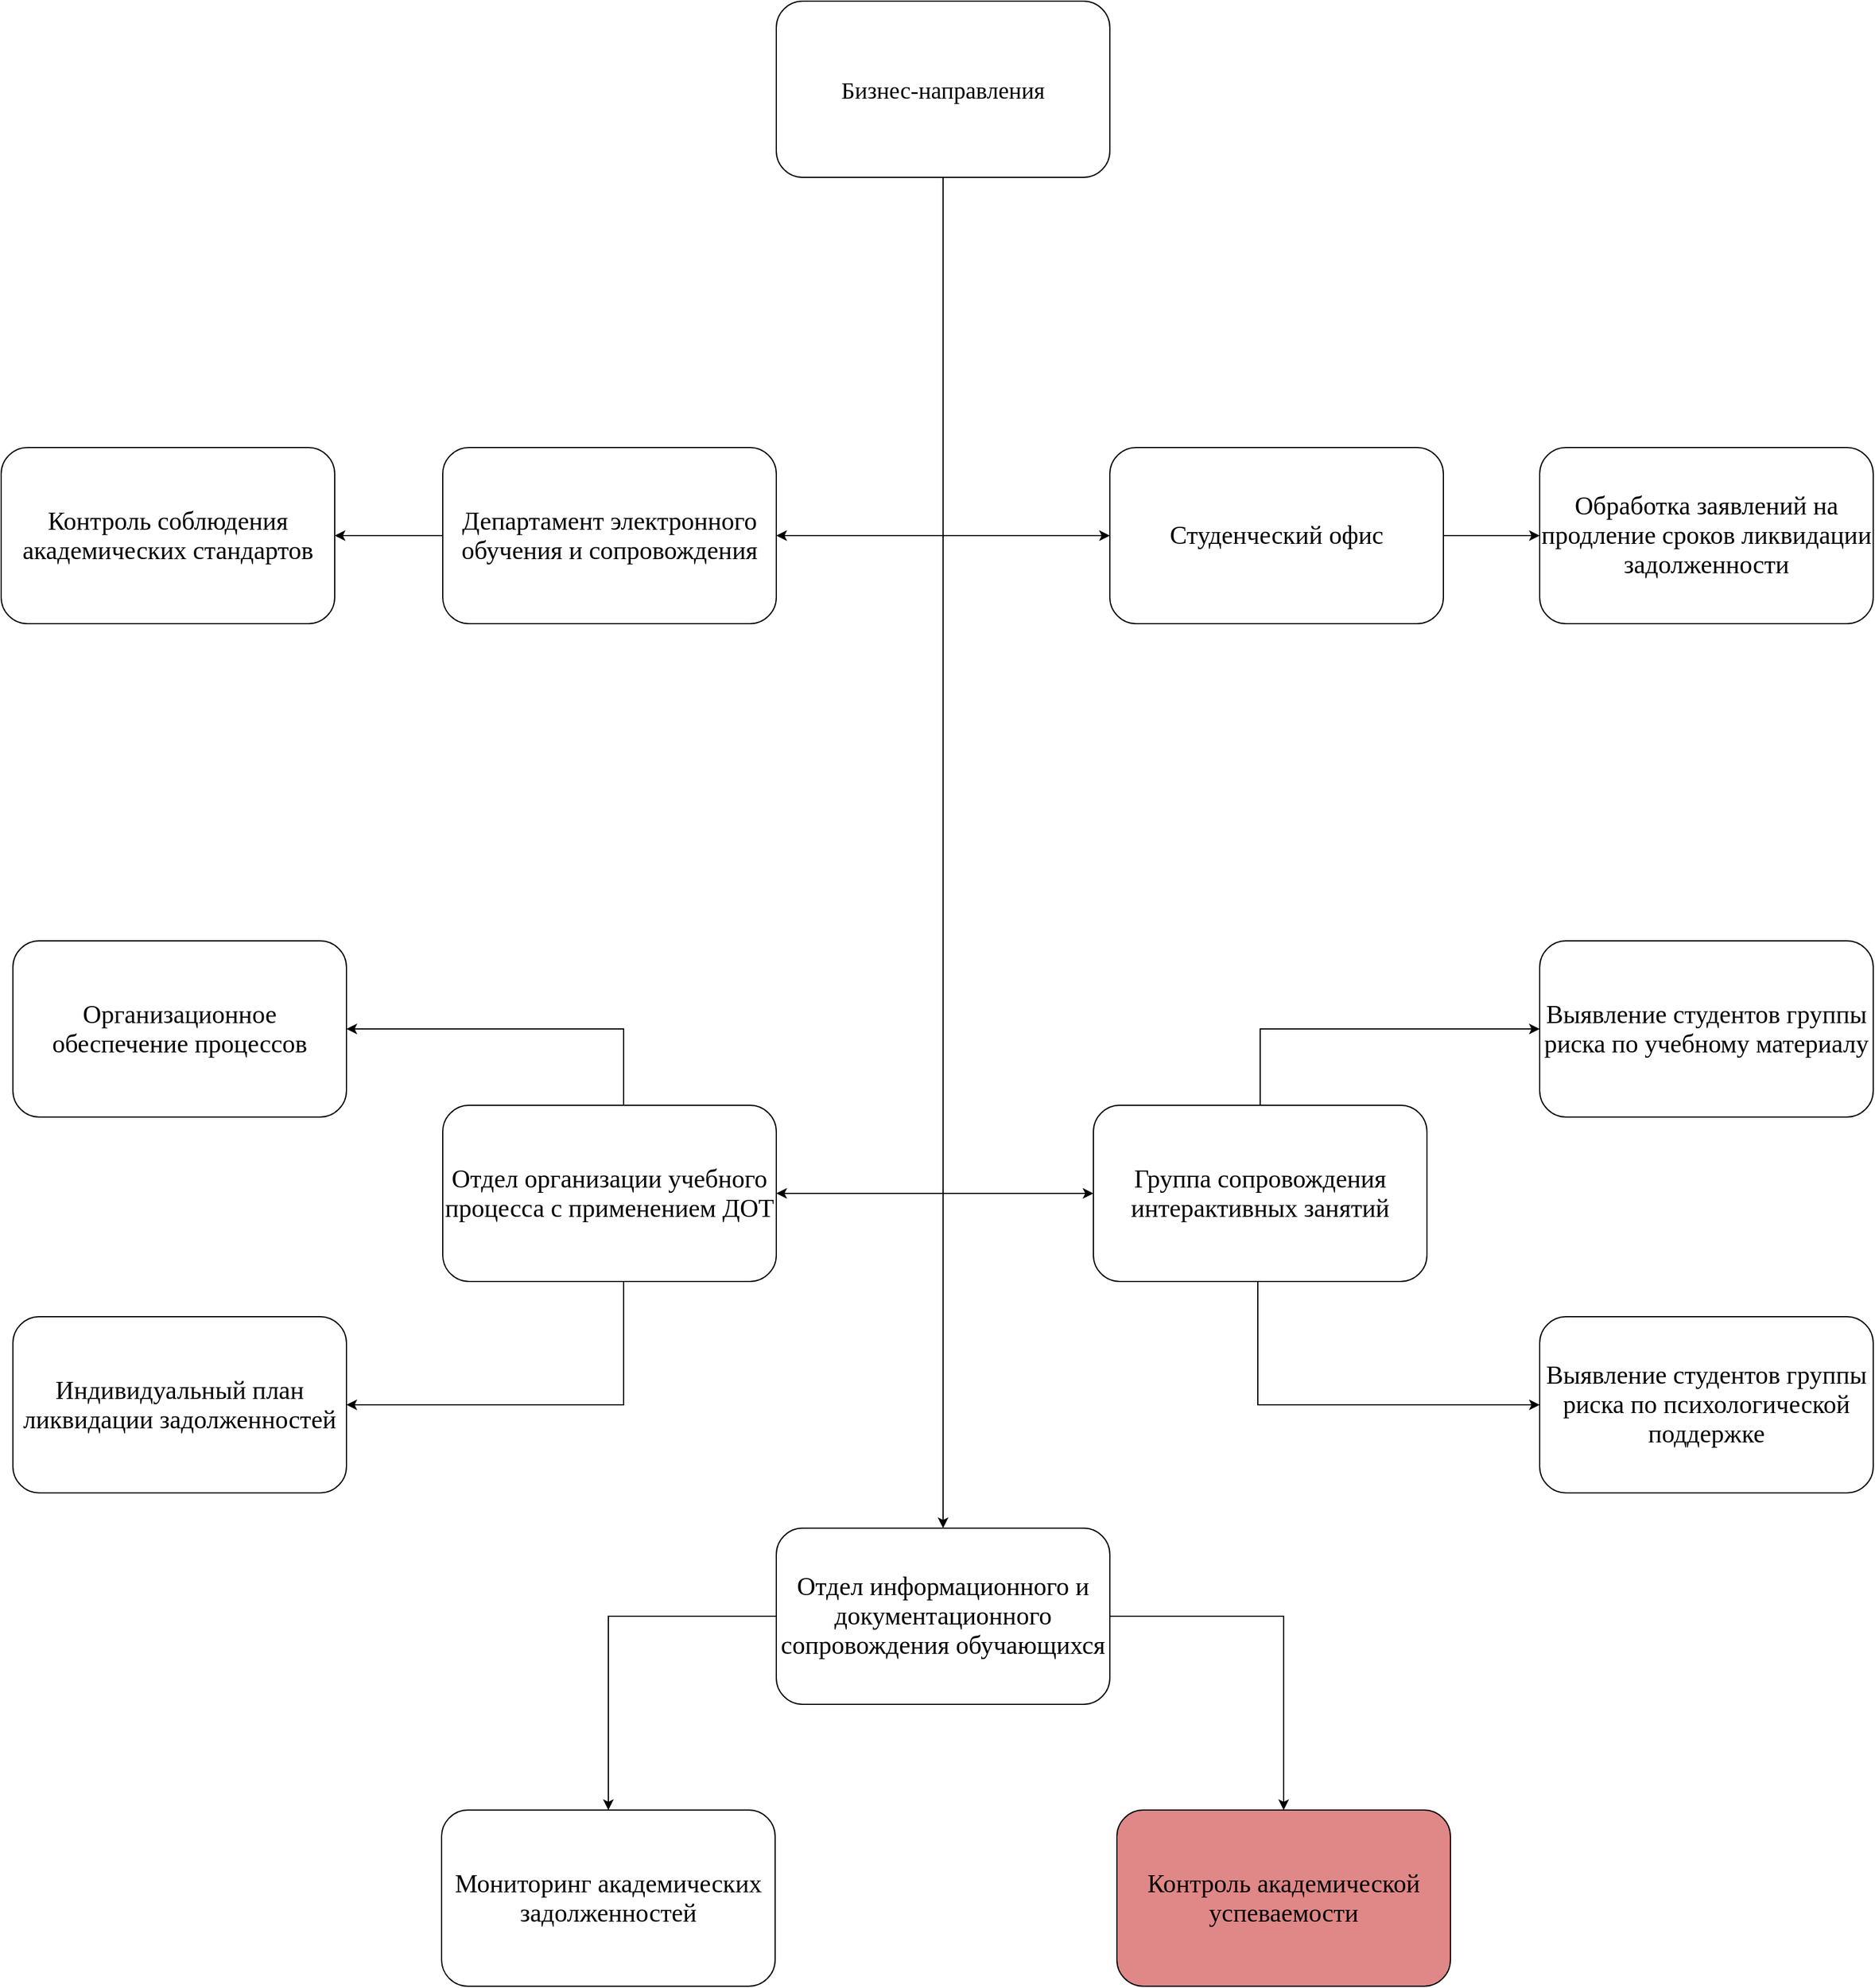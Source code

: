 <mxfile version="27.0.8">
  <diagram name="Страница — 1" id="mOt0P1j8qdvr94AqTxT4">
    <mxGraphModel dx="4231" dy="1443" grid="1" gridSize="10" guides="1" tooltips="1" connect="1" arrows="1" fold="1" page="1" pageScale="1" pageWidth="827" pageHeight="1169" math="0" shadow="0">
      <root>
        <mxCell id="0" />
        <mxCell id="1" parent="0" />
        <mxCell id="d8k96oOKlWlVaObeh7ed-11" style="edgeStyle=orthogonalEdgeStyle;rounded=0;orthogonalLoop=1;jettySize=auto;html=1;entryX=1;entryY=0.5;entryDx=0;entryDy=0;" edge="1" parent="1" source="5Bsa57qsfdlH7Fz6no1h-1" target="5Bsa57qsfdlH7Fz6no1h-13">
          <mxGeometry relative="1" as="geometry" />
        </mxCell>
        <mxCell id="d8k96oOKlWlVaObeh7ed-12" style="edgeStyle=orthogonalEdgeStyle;rounded=0;orthogonalLoop=1;jettySize=auto;html=1;entryX=0;entryY=0.5;entryDx=0;entryDy=0;" edge="1" parent="1" source="5Bsa57qsfdlH7Fz6no1h-1" target="5Bsa57qsfdlH7Fz6no1h-14">
          <mxGeometry relative="1" as="geometry" />
        </mxCell>
        <mxCell id="d8k96oOKlWlVaObeh7ed-13" style="edgeStyle=orthogonalEdgeStyle;rounded=0;orthogonalLoop=1;jettySize=auto;html=1;entryX=1;entryY=0.5;entryDx=0;entryDy=0;" edge="1" parent="1" source="5Bsa57qsfdlH7Fz6no1h-1" target="d8k96oOKlWlVaObeh7ed-3">
          <mxGeometry relative="1" as="geometry" />
        </mxCell>
        <mxCell id="d8k96oOKlWlVaObeh7ed-14" style="edgeStyle=orthogonalEdgeStyle;rounded=0;orthogonalLoop=1;jettySize=auto;html=1;entryX=0;entryY=0.5;entryDx=0;entryDy=0;" edge="1" parent="1" source="5Bsa57qsfdlH7Fz6no1h-1" target="d8k96oOKlWlVaObeh7ed-2">
          <mxGeometry relative="1" as="geometry" />
        </mxCell>
        <mxCell id="d8k96oOKlWlVaObeh7ed-15" style="edgeStyle=orthogonalEdgeStyle;rounded=0;orthogonalLoop=1;jettySize=auto;html=1;entryX=0.5;entryY=0;entryDx=0;entryDy=0;" edge="1" parent="1" source="5Bsa57qsfdlH7Fz6no1h-1" target="5Bsa57qsfdlH7Fz6no1h-16">
          <mxGeometry relative="1" as="geometry" />
        </mxCell>
        <mxCell id="5Bsa57qsfdlH7Fz6no1h-1" value="&lt;font&gt;Бизнес-направления&lt;/font&gt;" style="rounded=1;whiteSpace=wrap;html=1;fontSize=20;fontFamily=Times New Roman;" parent="1" vertex="1">
          <mxGeometry x="-270" y="170" width="284" height="150" as="geometry" />
        </mxCell>
        <mxCell id="d8k96oOKlWlVaObeh7ed-29" style="edgeStyle=orthogonalEdgeStyle;rounded=0;orthogonalLoop=1;jettySize=auto;html=1;entryX=1;entryY=0.5;entryDx=0;entryDy=0;" edge="1" parent="1" source="5Bsa57qsfdlH7Fz6no1h-13" target="5Bsa57qsfdlH7Fz6no1h-46">
          <mxGeometry relative="1" as="geometry" />
        </mxCell>
        <mxCell id="5Bsa57qsfdlH7Fz6no1h-13" value="&lt;div class=&quot;code-block&quot; data-entity-type=&quot;MessageEntityPre&quot; data-language=&quot;&quot; style=&quot;box-sizing: border-box; font-variant-numeric: normal; font-variant-east-asian: normal; font-variant-alternates: normal; font-variant-position: normal; font-variant-emoji: normal; font-kerning: auto; font-optical-sizing: auto; font-feature-settings: normal; font-variation-settings: normal; font-stretch: normal; line-height: 1.25; font-size-adjust: 0.5; margin-top: 0px; margin-bottom: 0px; overflow: hidden; --color-scrollbar: var(--color-scrollbar-code); --color-type: light-dark(#0053d4, #6db4ff); --color-keyword: light-dark(#388e22, #56a043); --color-class: light-dark(#3e6c20, #83ab69); --color-string: light-dark(#9a1111, #ffadad); --color-template: light-dark(#9a5334, #cd9076); --color-selector: light-dark(#9a5334, #cd9076); --color-function: light-dark(#a753b7, #c37bd1); --color-comment: light-dark(#616161, #9a9a9a); --color-section: light-dark(#9a1111, #ffadad); --color-variable: light-dark(#bd63c5, #b86bbf); --color-attribute: light-dark(#276b8f, #6ba6c5); --color-link: light-dark(#276b8f, #6ba6c5); --color-tag: light-dark(#000000, #ededed);&quot;&gt;&lt;div class=&quot;code-block&quot; data-entity-type=&quot;MessageEntityPre&quot; data-language=&quot;&quot; style=&quot;box-sizing: border-box; font-variant-numeric: normal; font-variant-east-asian: normal; font-variant-alternates: normal; font-variant-position: normal; font-variant-emoji: normal; font-kerning: auto; font-optical-sizing: auto; font-feature-settings: normal; font-variation-settings: normal; font-stretch: normal; line-height: 1.25; font-size-adjust: 0.5; margin-top: 0px; margin-bottom: 0px; overflow: hidden; --color-scrollbar: var(--color-scrollbar-code); --color-type: light-dark(#0053d4, #6db4ff); --color-keyword: light-dark(#388e22, #56a043); --color-class: light-dark(#3e6c20, #83ab69); --color-string: light-dark(#9a1111, #ffadad); --color-template: light-dark(#9a5334, #cd9076); --color-selector: light-dark(#9a5334, #cd9076); --color-function: light-dark(#a753b7, #c37bd1); --color-comment: light-dark(#616161, #9a9a9a); --color-section: light-dark(#9a1111, #ffadad); --color-variable: light-dark(#bd63c5, #b86bbf); --color-attribute: light-dark(#276b8f, #6ba6c5); --color-link: light-dark(#276b8f, #6ba6c5); --color-tag: light-dark(#000000, #ededed);&quot;&gt;Департамент электронного обучения и сопровождения&lt;/div&gt;&lt;/div&gt;" style="rounded=1;whiteSpace=wrap;html=1;align=center;fillColor=#FFFFFF;strokeColor=#000000;fontSize=20;fontFamily=Times New Roman;" parent="1" vertex="1">
          <mxGeometry x="-554" y="550" width="284" height="150" as="geometry" />
        </mxCell>
        <mxCell id="d8k96oOKlWlVaObeh7ed-28" style="edgeStyle=orthogonalEdgeStyle;rounded=0;orthogonalLoop=1;jettySize=auto;html=1;" edge="1" parent="1" source="5Bsa57qsfdlH7Fz6no1h-14" target="5Bsa57qsfdlH7Fz6no1h-26">
          <mxGeometry relative="1" as="geometry" />
        </mxCell>
        <mxCell id="5Bsa57qsfdlH7Fz6no1h-14" value="&lt;div class=&quot;code-block&quot; data-entity-type=&quot;MessageEntityPre&quot; data-language=&quot;&quot; style=&quot;box-sizing: border-box; font-variant-numeric: normal; font-variant-east-asian: normal; font-variant-alternates: normal; font-variant-position: normal; font-variant-emoji: normal; font-kerning: auto; font-optical-sizing: auto; font-feature-settings: normal; font-variation-settings: normal; font-stretch: normal; line-height: 1.25; font-size-adjust: 0.5; margin-top: 0px; margin-bottom: 0px; overflow: hidden; --color-scrollbar: var(--color-scrollbar-code); --color-type: light-dark(#0053d4, #6db4ff); --color-keyword: light-dark(#388e22, #56a043); --color-class: light-dark(#3e6c20, #83ab69); --color-string: light-dark(#9a1111, #ffadad); --color-template: light-dark(#9a5334, #cd9076); --color-selector: light-dark(#9a5334, #cd9076); --color-function: light-dark(#a753b7, #c37bd1); --color-comment: light-dark(#616161, #9a9a9a); --color-section: light-dark(#9a1111, #ffadad); --color-variable: light-dark(#bd63c5, #b86bbf); --color-attribute: light-dark(#276b8f, #6ba6c5); --color-link: light-dark(#276b8f, #6ba6c5); --color-tag: light-dark(#000000, #ededed);&quot;&gt;&lt;div class=&quot;code-block&quot; data-entity-type=&quot;MessageEntityPre&quot; data-language=&quot;&quot; style=&quot;box-sizing: border-box; font-variant-numeric: normal; font-variant-east-asian: normal; font-variant-alternates: normal; font-variant-position: normal; font-variant-emoji: normal; font-kerning: auto; font-optical-sizing: auto; font-feature-settings: normal; font-variation-settings: normal; font-stretch: normal; line-height: 1.25; font-size-adjust: 0.5; margin-top: 0px; margin-bottom: 0px; overflow: hidden; --color-scrollbar: var(--color-scrollbar-code); --color-type: light-dark(#0053d4, #6db4ff); --color-keyword: light-dark(#388e22, #56a043); --color-class: light-dark(#3e6c20, #83ab69); --color-string: light-dark(#9a1111, #ffadad); --color-template: light-dark(#9a5334, #cd9076); --color-selector: light-dark(#9a5334, #cd9076); --color-function: light-dark(#a753b7, #c37bd1); --color-comment: light-dark(#616161, #9a9a9a); --color-section: light-dark(#9a1111, #ffadad); --color-variable: light-dark(#bd63c5, #b86bbf); --color-attribute: light-dark(#276b8f, #6ba6c5); --color-link: light-dark(#276b8f, #6ba6c5); --color-tag: light-dark(#000000, #ededed);&quot;&gt;Студенческий офис&lt;/div&gt;&lt;/div&gt;" style="rounded=1;whiteSpace=wrap;html=1;align=center;fillColor=#FFFFFF;strokeColor=#000000;fontSize=20;fontFamily=Times New Roman;" parent="1" vertex="1">
          <mxGeometry x="14" y="550" width="284" height="150" as="geometry" />
        </mxCell>
        <mxCell id="d8k96oOKlWlVaObeh7ed-26" style="edgeStyle=orthogonalEdgeStyle;rounded=0;orthogonalLoop=1;jettySize=auto;html=1;entryX=0.5;entryY=0;entryDx=0;entryDy=0;" edge="1" parent="1" source="5Bsa57qsfdlH7Fz6no1h-16" target="5Bsa57qsfdlH7Fz6no1h-37">
          <mxGeometry relative="1" as="geometry" />
        </mxCell>
        <mxCell id="d8k96oOKlWlVaObeh7ed-27" style="edgeStyle=orthogonalEdgeStyle;rounded=0;orthogonalLoop=1;jettySize=auto;html=1;entryX=0.5;entryY=0;entryDx=0;entryDy=0;" edge="1" parent="1" source="5Bsa57qsfdlH7Fz6no1h-16" target="5Bsa57qsfdlH7Fz6no1h-35">
          <mxGeometry relative="1" as="geometry" />
        </mxCell>
        <mxCell id="5Bsa57qsfdlH7Fz6no1h-16" value="&lt;div class=&quot;code-block&quot; data-entity-type=&quot;MessageEntityPre&quot; data-language=&quot;&quot; style=&quot;box-sizing: border-box; font-variant-numeric: normal; font-variant-east-asian: normal; font-variant-alternates: normal; font-variant-position: normal; font-variant-emoji: normal; font-kerning: auto; font-optical-sizing: auto; font-feature-settings: normal; font-variation-settings: normal; font-stretch: normal; line-height: 1.25; font-size-adjust: 0.5; margin-top: 0px; margin-bottom: 0px; overflow: hidden; --color-scrollbar: var(--color-scrollbar-code); --color-type: light-dark(#0053d4, #6db4ff); --color-keyword: light-dark(#388e22, #56a043); --color-class: light-dark(#3e6c20, #83ab69); --color-string: light-dark(#9a1111, #ffadad); --color-template: light-dark(#9a5334, #cd9076); --color-selector: light-dark(#9a5334, #cd9076); --color-function: light-dark(#a753b7, #c37bd1); --color-comment: light-dark(#616161, #9a9a9a); --color-section: light-dark(#9a1111, #ffadad); --color-variable: light-dark(#bd63c5, #b86bbf); --color-attribute: light-dark(#276b8f, #6ba6c5); --color-link: light-dark(#276b8f, #6ba6c5); --color-tag: light-dark(#000000, #ededed);&quot;&gt;&lt;font&gt;&lt;span style=&quot;text-wrap-mode: wrap;&quot;&gt;Отдел информационного и документационного сопровождения обучающихся&lt;/span&gt;&lt;/font&gt;&lt;/div&gt;" style="rounded=1;whiteSpace=wrap;html=1;align=center;fillColor=#FFFFFF;strokeColor=#000000;fontSize=20;fontFamily=Times New Roman;" parent="1" vertex="1">
          <mxGeometry x="-270" y="1470" width="284" height="150" as="geometry" />
        </mxCell>
        <mxCell id="5Bsa57qsfdlH7Fz6no1h-26" value="&lt;div class=&quot;code-block&quot; data-entity-type=&quot;MessageEntityPre&quot; data-language=&quot;&quot; style=&quot;box-sizing: border-box; font-variant-numeric: normal; font-variant-east-asian: normal; font-variant-alternates: normal; font-variant-position: normal; font-variant-emoji: normal; font-kerning: auto; font-optical-sizing: auto; font-feature-settings: normal; font-variation-settings: normal; font-stretch: normal; line-height: 1.25; font-size-adjust: 0.5; margin-top: 0px; margin-bottom: 0px; overflow: hidden; --color-scrollbar: var(--color-scrollbar-code); --color-type: light-dark(#0053d4, #6db4ff); --color-keyword: light-dark(#388e22, #56a043); --color-class: light-dark(#3e6c20, #83ab69); --color-string: light-dark(#9a1111, #ffadad); --color-template: light-dark(#9a5334, #cd9076); --color-selector: light-dark(#9a5334, #cd9076); --color-function: light-dark(#a753b7, #c37bd1); --color-comment: light-dark(#616161, #9a9a9a); --color-section: light-dark(#9a1111, #ffadad); --color-variable: light-dark(#bd63c5, #b86bbf); --color-attribute: light-dark(#276b8f, #6ba6c5); --color-link: light-dark(#276b8f, #6ba6c5); --color-tag: light-dark(#000000, #ededed);&quot;&gt;&lt;div class=&quot;code-block&quot; data-entity-type=&quot;MessageEntityPre&quot; data-language=&quot;&quot; style=&quot;box-sizing: border-box; font-variant-numeric: normal; font-variant-east-asian: normal; font-variant-alternates: normal; font-variant-position: normal; font-variant-emoji: normal; font-kerning: auto; font-optical-sizing: auto; font-feature-settings: normal; font-variation-settings: normal; font-stretch: normal; line-height: 1.25; font-size-adjust: 0.5; margin-top: 0px; margin-bottom: 0px; overflow: hidden; --color-scrollbar: var(--color-scrollbar-code); --color-type: light-dark(#0053d4, #6db4ff); --color-keyword: light-dark(#388e22, #56a043); --color-class: light-dark(#3e6c20, #83ab69); --color-string: light-dark(#9a1111, #ffadad); --color-template: light-dark(#9a5334, #cd9076); --color-selector: light-dark(#9a5334, #cd9076); --color-function: light-dark(#a753b7, #c37bd1); --color-comment: light-dark(#616161, #9a9a9a); --color-section: light-dark(#9a1111, #ffadad); --color-variable: light-dark(#bd63c5, #b86bbf); --color-attribute: light-dark(#276b8f, #6ba6c5); --color-link: light-dark(#276b8f, #6ba6c5); --color-tag: light-dark(#000000, #ededed);&quot;&gt;Обработка заявлений на продление сроков ликвидации задолженности&lt;/div&gt;&lt;/div&gt;" style="rounded=1;whiteSpace=wrap;html=1;align=center;fontSize=20;fontFamily=Times New Roman;" parent="1" vertex="1">
          <mxGeometry x="380" y="550" width="284" height="150" as="geometry" />
        </mxCell>
        <mxCell id="5Bsa57qsfdlH7Fz6no1h-35" value="&lt;div class=&quot;code-block&quot; data-entity-type=&quot;MessageEntityPre&quot; data-language=&quot;&quot; style=&quot;box-sizing: border-box; font-variant-numeric: normal; font-variant-east-asian: normal; font-variant-alternates: normal; font-variant-position: normal; font-variant-emoji: normal; font-kerning: auto; font-optical-sizing: auto; font-feature-settings: normal; font-variation-settings: normal; font-stretch: normal; line-height: 1.25; font-size-adjust: 0.5; margin-top: 0px; margin-bottom: 0px; overflow: hidden; --color-scrollbar: var(--color-scrollbar-code); text-wrap-mode: wrap; --color-type: light-dark(#0053d4, #6db4ff); --color-keyword: light-dark(#388e22, #56a043); --color-class: light-dark(#3e6c20, #83ab69); --color-string: light-dark(#9a1111, #ffadad); --color-template: light-dark(#9a5334, #cd9076); --color-selector: light-dark(#9a5334, #cd9076); --color-function: light-dark(#a753b7, #c37bd1); --color-comment: light-dark(#616161, #9a9a9a); --color-section: light-dark(#9a1111, #ffadad); --color-variable: light-dark(#bd63c5, #b86bbf); --color-attribute: light-dark(#276b8f, #6ba6c5); --color-link: light-dark(#276b8f, #6ba6c5); --color-tag: light-dark(#000000, #ededed);&quot;&gt;&lt;div class=&quot;code-block&quot; data-entity-type=&quot;MessageEntityPre&quot; data-language=&quot;&quot; style=&quot;box-sizing: border-box; font-variant-numeric: normal; font-variant-east-asian: normal; font-variant-alternates: normal; font-variant-position: normal; font-variant-emoji: normal; font-kerning: auto; font-optical-sizing: auto; font-feature-settings: normal; font-variation-settings: normal; font-stretch: normal; line-height: 1.25; font-size-adjust: 0.5; margin-top: 0px; margin-bottom: 0px; overflow: hidden; --color-scrollbar: var(--color-scrollbar-code); text-wrap-mode: wrap; --color-type: light-dark(#0053d4, #6db4ff); --color-keyword: light-dark(#388e22, #56a043); --color-class: light-dark(#3e6c20, #83ab69); --color-string: light-dark(#9a1111, #ffadad); --color-template: light-dark(#9a5334, #cd9076); --color-selector: light-dark(#9a5334, #cd9076); --color-function: light-dark(#a753b7, #c37bd1); --color-comment: light-dark(#616161, #9a9a9a); --color-section: light-dark(#9a1111, #ffadad); --color-variable: light-dark(#bd63c5, #b86bbf); --color-attribute: light-dark(#276b8f, #6ba6c5); --color-link: light-dark(#276b8f, #6ba6c5); --color-tag: light-dark(#000000, #ededed);&quot;&gt;&lt;span style=&quot;text-align: start; background-color: rgb(255, 255, 255);&quot;&gt;Мониторинг академических задолженностей&lt;/span&gt;&lt;/div&gt;&lt;/div&gt;" style="rounded=1;whiteSpace=wrap;html=1;align=center;fontSize=20;fontFamily=Times New Roman;" parent="1" vertex="1">
          <mxGeometry x="-555" y="1710" width="284" height="150" as="geometry" />
        </mxCell>
        <mxCell id="5Bsa57qsfdlH7Fz6no1h-37" value="&lt;div class=&quot;code-block&quot; data-entity-type=&quot;MessageEntityPre&quot; data-language=&quot;&quot; style=&quot;box-sizing: border-box; font-variant-numeric: normal; font-variant-east-asian: normal; font-variant-alternates: normal; font-variant-position: normal; font-variant-emoji: normal; font-kerning: auto; font-optical-sizing: auto; font-feature-settings: normal; font-variation-settings: normal; font-stretch: normal; line-height: 1.25; font-size-adjust: 0.5; margin-top: 0px; margin-bottom: 0px; overflow: hidden; --color-scrollbar: var(--color-scrollbar-code); --color-type: light-dark(#0053d4, #6db4ff); --color-keyword: light-dark(#388e22, #56a043); --color-class: light-dark(#3e6c20, #83ab69); --color-string: light-dark(#9a1111, #ffadad); --color-template: light-dark(#9a5334, #cd9076); --color-selector: light-dark(#9a5334, #cd9076); --color-function: light-dark(#a753b7, #c37bd1); --color-comment: light-dark(#616161, #9a9a9a); --color-section: light-dark(#9a1111, #ffadad); --color-variable: light-dark(#bd63c5, #b86bbf); --color-attribute: light-dark(#276b8f, #6ba6c5); --color-link: light-dark(#276b8f, #6ba6c5); --color-tag: light-dark(#000000, #ededed);&quot;&gt;&lt;div class=&quot;code-block&quot; data-entity-type=&quot;MessageEntityPre&quot; data-language=&quot;&quot; style=&quot;box-sizing: border-box; font-variant-numeric: normal; font-variant-east-asian: normal; font-variant-alternates: normal; font-variant-position: normal; font-variant-emoji: normal; font-kerning: auto; font-optical-sizing: auto; font-feature-settings: normal; font-variation-settings: normal; font-stretch: normal; line-height: 1.25; font-size-adjust: 0.5; margin-top: 0px; margin-bottom: 0px; overflow: hidden; --color-scrollbar: var(--color-scrollbar-code); --color-type: light-dark(#0053d4, #6db4ff); --color-keyword: light-dark(#388e22, #56a043); --color-class: light-dark(#3e6c20, #83ab69); --color-string: light-dark(#9a1111, #ffadad); --color-template: light-dark(#9a5334, #cd9076); --color-selector: light-dark(#9a5334, #cd9076); --color-function: light-dark(#a753b7, #c37bd1); --color-comment: light-dark(#616161, #9a9a9a); --color-section: light-dark(#9a1111, #ffadad); --color-variable: light-dark(#bd63c5, #b86bbf); --color-attribute: light-dark(#276b8f, #6ba6c5); --color-link: light-dark(#276b8f, #6ba6c5); --color-tag: light-dark(#000000, #ededed);&quot;&gt;&lt;div class=&quot;code-block&quot; data-entity-type=&quot;MessageEntityPre&quot; data-language=&quot;&quot; style=&quot;box-sizing: border-box; font-variant-numeric: normal; font-variant-east-asian: normal; font-variant-alternates: normal; font-variant-position: normal; font-variant-emoji: normal; font-kerning: auto; font-optical-sizing: auto; font-feature-settings: normal; font-variation-settings: normal; font-stretch: normal; line-height: 1.25; font-size-adjust: 0.5; margin-top: 0px; margin-bottom: 0px; overflow: hidden; --color-scrollbar: var(--color-scrollbar-code); --color-type: light-dark(#0053d4, #6db4ff); --color-keyword: light-dark(#388e22, #56a043); --color-class: light-dark(#3e6c20, #83ab69); --color-string: light-dark(#9a1111, #ffadad); --color-template: light-dark(#9a5334, #cd9076); --color-selector: light-dark(#9a5334, #cd9076); --color-function: light-dark(#a753b7, #c37bd1); --color-comment: light-dark(#616161, #9a9a9a); --color-section: light-dark(#9a1111, #ffadad); --color-variable: light-dark(#bd63c5, #b86bbf); --color-attribute: light-dark(#276b8f, #6ba6c5); --color-link: light-dark(#276b8f, #6ba6c5); --color-tag: light-dark(#000000, #ededed);&quot;&gt;&lt;font&gt;&lt;span style=&quot;text-wrap-mode: wrap;&quot;&gt;Контроль академической успеваемости&lt;/span&gt;&lt;/font&gt;&lt;/div&gt;&lt;/div&gt;&lt;/div&gt;" style="rounded=1;whiteSpace=wrap;html=1;align=center;fillColor=light-dark(#E08787,var(--ge-dark-color, #121212));fontSize=20;fontFamily=Times New Roman;" parent="1" vertex="1">
          <mxGeometry x="20" y="1710" width="284" height="150" as="geometry" />
        </mxCell>
        <mxCell id="5Bsa57qsfdlH7Fz6no1h-46" value="&lt;div class=&quot;code-block&quot; data-entity-type=&quot;MessageEntityPre&quot; data-language=&quot;&quot; style=&quot;box-sizing: border-box; font-variant-numeric: normal; font-variant-east-asian: normal; font-variant-alternates: normal; font-variant-position: normal; font-variant-emoji: normal; font-kerning: auto; font-optical-sizing: auto; font-feature-settings: normal; font-variation-settings: normal; font-stretch: normal; line-height: 1.25; font-size-adjust: 0.5; margin-top: 0px; margin-bottom: 0px; overflow: hidden; --color-scrollbar: var(--color-scrollbar-code); text-wrap-mode: wrap; --color-type: light-dark(#0053d4, #6db4ff); --color-keyword: light-dark(#388e22, #56a043); --color-class: light-dark(#3e6c20, #83ab69); --color-string: light-dark(#9a1111, #ffadad); --color-template: light-dark(#9a5334, #cd9076); --color-selector: light-dark(#9a5334, #cd9076); --color-function: light-dark(#a753b7, #c37bd1); --color-comment: light-dark(#616161, #9a9a9a); --color-section: light-dark(#9a1111, #ffadad); --color-variable: light-dark(#bd63c5, #b86bbf); --color-attribute: light-dark(#276b8f, #6ba6c5); --color-link: light-dark(#276b8f, #6ba6c5); --color-tag: light-dark(#000000, #ededed);&quot;&gt;&lt;div class=&quot;code-block&quot; data-entity-type=&quot;MessageEntityPre&quot; data-language=&quot;&quot; style=&quot;box-sizing: border-box; font-variant-numeric: normal; font-variant-east-asian: normal; font-variant-alternates: normal; font-variant-position: normal; font-variant-emoji: normal; font-kerning: auto; font-optical-sizing: auto; font-feature-settings: normal; font-variation-settings: normal; font-stretch: normal; line-height: 1.25; font-size-adjust: 0.5; margin-top: 0px; margin-bottom: 0px; overflow: hidden; --color-scrollbar: var(--color-scrollbar-code); text-wrap-mode: wrap; --color-type: light-dark(#0053d4, #6db4ff); --color-keyword: light-dark(#388e22, #56a043); --color-class: light-dark(#3e6c20, #83ab69); --color-string: light-dark(#9a1111, #ffadad); --color-template: light-dark(#9a5334, #cd9076); --color-selector: light-dark(#9a5334, #cd9076); --color-function: light-dark(#a753b7, #c37bd1); --color-comment: light-dark(#616161, #9a9a9a); --color-section: light-dark(#9a1111, #ffadad); --color-variable: light-dark(#bd63c5, #b86bbf); --color-attribute: light-dark(#276b8f, #6ba6c5); --color-link: light-dark(#276b8f, #6ba6c5); --color-tag: light-dark(#000000, #ededed);&quot;&gt;&lt;div class=&quot;code-block&quot; data-entity-type=&quot;MessageEntityPre&quot; data-language=&quot;&quot; style=&quot;box-sizing: border-box; font-variant-numeric: normal; font-variant-east-asian: normal; font-variant-alternates: normal; font-variant-position: normal; font-variant-emoji: normal; font-kerning: auto; font-optical-sizing: auto; font-feature-settings: normal; font-variation-settings: normal; font-stretch: normal; line-height: 1.25; font-size-adjust: 0.5; margin-top: 0px; margin-bottom: 0px; overflow: hidden; --color-scrollbar: var(--color-scrollbar-code); text-wrap-mode: wrap; --color-type: light-dark(#0053d4, #6db4ff); --color-keyword: light-dark(#388e22, #56a043); --color-class: light-dark(#3e6c20, #83ab69); --color-string: light-dark(#9a1111, #ffadad); --color-template: light-dark(#9a5334, #cd9076); --color-selector: light-dark(#9a5334, #cd9076); --color-function: light-dark(#a753b7, #c37bd1); --color-comment: light-dark(#616161, #9a9a9a); --color-section: light-dark(#9a1111, #ffadad); --color-variable: light-dark(#bd63c5, #b86bbf); --color-attribute: light-dark(#276b8f, #6ba6c5); --color-link: light-dark(#276b8f, #6ba6c5); --color-tag: light-dark(#000000, #ededed);&quot;&gt;&lt;div class=&quot;code-block&quot; data-entity-type=&quot;MessageEntityPre&quot; data-language=&quot;&quot; style=&quot;box-sizing: border-box; font-variant-numeric: normal; font-variant-east-asian: normal; font-variant-alternates: normal; font-variant-position: normal; font-variant-emoji: normal; font-kerning: auto; font-optical-sizing: auto; font-feature-settings: normal; font-variation-settings: normal; font-stretch: normal; line-height: 1.25; font-size-adjust: 0.5; margin-top: 0px; margin-bottom: 0px; overflow: hidden; --color-scrollbar: var(--color-scrollbar-code); text-wrap-mode: wrap; --color-type: light-dark(#0053d4, #6db4ff); --color-keyword: light-dark(#388e22, #56a043); --color-class: light-dark(#3e6c20, #83ab69); --color-string: light-dark(#9a1111, #ffadad); --color-template: light-dark(#9a5334, #cd9076); --color-selector: light-dark(#9a5334, #cd9076); --color-function: light-dark(#a753b7, #c37bd1); --color-comment: light-dark(#616161, #9a9a9a); --color-section: light-dark(#9a1111, #ffadad); --color-variable: light-dark(#bd63c5, #b86bbf); --color-attribute: light-dark(#276b8f, #6ba6c5); --color-link: light-dark(#276b8f, #6ba6c5); --color-tag: light-dark(#000000, #ededed);&quot;&gt;&lt;div class=&quot;code-block&quot; data-entity-type=&quot;MessageEntityPre&quot; data-language=&quot;&quot; style=&quot;box-sizing: border-box; font-variant-numeric: normal; font-variant-east-asian: normal; font-variant-alternates: normal; font-variant-position: normal; font-variant-emoji: normal; font-kerning: auto; font-optical-sizing: auto; font-feature-settings: normal; font-variation-settings: normal; font-stretch: normal; line-height: 1.25; font-size-adjust: 0.5; margin-top: 0px; margin-bottom: 0px; overflow: hidden; --color-scrollbar: var(--color-scrollbar-code); text-wrap-mode: wrap; --color-type: light-dark(#0053d4, #6db4ff); --color-keyword: light-dark(#388e22, #56a043); --color-class: light-dark(#3e6c20, #83ab69); --color-string: light-dark(#9a1111, #ffadad); --color-template: light-dark(#9a5334, #cd9076); --color-selector: light-dark(#9a5334, #cd9076); --color-function: light-dark(#a753b7, #c37bd1); --color-comment: light-dark(#616161, #9a9a9a); --color-section: light-dark(#9a1111, #ffadad); --color-variable: light-dark(#bd63c5, #b86bbf); --color-attribute: light-dark(#276b8f, #6ba6c5); --color-link: light-dark(#276b8f, #6ba6c5); --color-tag: light-dark(#000000, #ededed);&quot;&gt;&lt;span style=&quot;text-align: start; background-color: rgb(255, 255, 255);&quot;&gt;&lt;font&gt;Контроль соблюдения академических стандартов&lt;/font&gt;&lt;/span&gt;&lt;/div&gt;&lt;/div&gt;&lt;/div&gt;&lt;/div&gt;&lt;/div&gt;" style="rounded=1;whiteSpace=wrap;html=1;align=center;fontSize=20;fontFamily=Times New Roman;" parent="1" vertex="1">
          <mxGeometry x="-930" y="550" width="284" height="150" as="geometry" />
        </mxCell>
        <mxCell id="d8k96oOKlWlVaObeh7ed-19" style="edgeStyle=orthogonalEdgeStyle;rounded=0;orthogonalLoop=1;jettySize=auto;html=1;entryX=0;entryY=0.5;entryDx=0;entryDy=0;" edge="1" parent="1" source="d8k96oOKlWlVaObeh7ed-2" target="d8k96oOKlWlVaObeh7ed-18">
          <mxGeometry relative="1" as="geometry">
            <Array as="points">
              <mxPoint x="142" y="1045" />
            </Array>
          </mxGeometry>
        </mxCell>
        <mxCell id="d8k96oOKlWlVaObeh7ed-21" style="edgeStyle=orthogonalEdgeStyle;rounded=0;orthogonalLoop=1;jettySize=auto;html=1;entryX=0;entryY=0.5;entryDx=0;entryDy=0;" edge="1" parent="1" source="d8k96oOKlWlVaObeh7ed-2" target="d8k96oOKlWlVaObeh7ed-20">
          <mxGeometry relative="1" as="geometry">
            <Array as="points">
              <mxPoint x="140" y="1365" />
            </Array>
          </mxGeometry>
        </mxCell>
        <mxCell id="d8k96oOKlWlVaObeh7ed-2" value="&lt;div class=&quot;code-block&quot; data-entity-type=&quot;MessageEntityPre&quot; data-language=&quot;&quot; style=&quot;box-sizing: border-box; font-variant-numeric: normal; font-variant-east-asian: normal; font-variant-alternates: normal; font-variant-position: normal; font-variant-emoji: normal; font-kerning: auto; font-optical-sizing: auto; font-feature-settings: normal; font-variation-settings: normal; font-stretch: normal; line-height: 1.25; font-size-adjust: 0.5; margin-top: 0px; margin-bottom: 0px; overflow: hidden; --color-scrollbar: var(--color-scrollbar-code); --color-type: light-dark(#0053d4, #6db4ff); --color-keyword: light-dark(#388e22, #56a043); --color-class: light-dark(#3e6c20, #83ab69); --color-string: light-dark(#9a1111, #ffadad); --color-template: light-dark(#9a5334, #cd9076); --color-selector: light-dark(#9a5334, #cd9076); --color-function: light-dark(#a753b7, #c37bd1); --color-comment: light-dark(#616161, #9a9a9a); --color-section: light-dark(#9a1111, #ffadad); --color-variable: light-dark(#bd63c5, #b86bbf); --color-attribute: light-dark(#276b8f, #6ba6c5); --color-link: light-dark(#276b8f, #6ba6c5); --color-tag: light-dark(#000000, #ededed);&quot;&gt;Группа сопровождения интерактивных занятий&lt;/div&gt;" style="rounded=1;whiteSpace=wrap;html=1;align=center;fillColor=#FFFFFF;strokeColor=#000000;fontSize=20;fontFamily=Times New Roman;" vertex="1" parent="1">
          <mxGeometry y="1110" width="284" height="150" as="geometry" />
        </mxCell>
        <mxCell id="d8k96oOKlWlVaObeh7ed-23" style="edgeStyle=orthogonalEdgeStyle;rounded=0;orthogonalLoop=1;jettySize=auto;html=1;entryX=1;entryY=0.5;entryDx=0;entryDy=0;" edge="1" parent="1" source="d8k96oOKlWlVaObeh7ed-3" target="d8k96oOKlWlVaObeh7ed-22">
          <mxGeometry relative="1" as="geometry">
            <Array as="points">
              <mxPoint x="-400" y="1045" />
            </Array>
          </mxGeometry>
        </mxCell>
        <mxCell id="d8k96oOKlWlVaObeh7ed-25" style="edgeStyle=orthogonalEdgeStyle;rounded=0;orthogonalLoop=1;jettySize=auto;html=1;entryX=1;entryY=0.5;entryDx=0;entryDy=0;" edge="1" parent="1" source="d8k96oOKlWlVaObeh7ed-3" target="d8k96oOKlWlVaObeh7ed-24">
          <mxGeometry relative="1" as="geometry">
            <Array as="points">
              <mxPoint x="-400" y="1365" />
            </Array>
          </mxGeometry>
        </mxCell>
        <mxCell id="d8k96oOKlWlVaObeh7ed-3" value="&lt;div class=&quot;code-block&quot; data-entity-type=&quot;MessageEntityPre&quot; data-language=&quot;&quot; style=&quot;box-sizing: border-box; font-variant-numeric: normal; font-variant-east-asian: normal; font-variant-alternates: normal; font-variant-position: normal; font-variant-emoji: normal; font-kerning: auto; font-optical-sizing: auto; font-feature-settings: normal; font-variation-settings: normal; font-stretch: normal; line-height: 1.25; font-size-adjust: 0.5; margin-top: 0px; margin-bottom: 0px; overflow: hidden; --color-scrollbar: var(--color-scrollbar-code); --color-type: light-dark(#0053d4, #6db4ff); --color-keyword: light-dark(#388e22, #56a043); --color-class: light-dark(#3e6c20, #83ab69); --color-string: light-dark(#9a1111, #ffadad); --color-template: light-dark(#9a5334, #cd9076); --color-selector: light-dark(#9a5334, #cd9076); --color-function: light-dark(#a753b7, #c37bd1); --color-comment: light-dark(#616161, #9a9a9a); --color-section: light-dark(#9a1111, #ffadad); --color-variable: light-dark(#bd63c5, #b86bbf); --color-attribute: light-dark(#276b8f, #6ba6c5); --color-link: light-dark(#276b8f, #6ba6c5); --color-tag: light-dark(#000000, #ededed);&quot;&gt;Отдел организации учебного процесса с применением ДОТ&lt;/div&gt;" style="rounded=1;whiteSpace=wrap;html=1;align=center;fillColor=#FFFFFF;strokeColor=#000000;fontSize=20;fontFamily=Times New Roman;" vertex="1" parent="1">
          <mxGeometry x="-554" y="1110" width="284" height="150" as="geometry" />
        </mxCell>
        <mxCell id="d8k96oOKlWlVaObeh7ed-18" value="&lt;div class=&quot;code-block&quot; data-entity-type=&quot;MessageEntityPre&quot; data-language=&quot;&quot; style=&quot;box-sizing: border-box; font-variant-numeric: normal; font-variant-east-asian: normal; font-variant-alternates: normal; font-variant-position: normal; font-variant-emoji: normal; font-kerning: auto; font-optical-sizing: auto; font-feature-settings: normal; font-variation-settings: normal; font-stretch: normal; line-height: 1.25; font-size-adjust: 0.5; margin-top: 0px; margin-bottom: 0px; overflow: hidden; --color-scrollbar: var(--color-scrollbar-code); --color-type: light-dark(#0053d4, #6db4ff); --color-keyword: light-dark(#388e22, #56a043); --color-class: light-dark(#3e6c20, #83ab69); --color-string: light-dark(#9a1111, #ffadad); --color-template: light-dark(#9a5334, #cd9076); --color-selector: light-dark(#9a5334, #cd9076); --color-function: light-dark(#a753b7, #c37bd1); --color-comment: light-dark(#616161, #9a9a9a); --color-section: light-dark(#9a1111, #ffadad); --color-variable: light-dark(#bd63c5, #b86bbf); --color-attribute: light-dark(#276b8f, #6ba6c5); --color-link: light-dark(#276b8f, #6ba6c5); --color-tag: light-dark(#000000, #ededed);&quot;&gt;Выявление студентов группы риска по учебному материалу&lt;/div&gt;" style="rounded=1;whiteSpace=wrap;html=1;align=center;fillColor=#FFFFFF;strokeColor=#000000;fontSize=20;fontFamily=Times New Roman;" vertex="1" parent="1">
          <mxGeometry x="380" y="970" width="284" height="150" as="geometry" />
        </mxCell>
        <mxCell id="d8k96oOKlWlVaObeh7ed-20" value="&lt;div class=&quot;code-block&quot; data-entity-type=&quot;MessageEntityPre&quot; data-language=&quot;&quot; style=&quot;box-sizing: border-box; font-variant-numeric: normal; font-variant-east-asian: normal; font-variant-alternates: normal; font-variant-position: normal; font-variant-emoji: normal; font-kerning: auto; font-optical-sizing: auto; font-feature-settings: normal; font-variation-settings: normal; font-stretch: normal; line-height: 1.25; font-size-adjust: 0.5; margin-top: 0px; margin-bottom: 0px; overflow: hidden; --color-scrollbar: var(--color-scrollbar-code); --color-type: light-dark(#0053d4, #6db4ff); --color-keyword: light-dark(#388e22, #56a043); --color-class: light-dark(#3e6c20, #83ab69); --color-string: light-dark(#9a1111, #ffadad); --color-template: light-dark(#9a5334, #cd9076); --color-selector: light-dark(#9a5334, #cd9076); --color-function: light-dark(#a753b7, #c37bd1); --color-comment: light-dark(#616161, #9a9a9a); --color-section: light-dark(#9a1111, #ffadad); --color-variable: light-dark(#bd63c5, #b86bbf); --color-attribute: light-dark(#276b8f, #6ba6c5); --color-link: light-dark(#276b8f, #6ba6c5); --color-tag: light-dark(#000000, #ededed);&quot;&gt;Выявление студентов группы риска по психологической поддержке&lt;/div&gt;" style="rounded=1;whiteSpace=wrap;html=1;align=center;fillColor=#FFFFFF;strokeColor=#000000;fontSize=20;fontFamily=Times New Roman;" vertex="1" parent="1">
          <mxGeometry x="380" y="1290" width="284" height="150" as="geometry" />
        </mxCell>
        <mxCell id="d8k96oOKlWlVaObeh7ed-22" value="&lt;div class=&quot;code-block&quot; data-entity-type=&quot;MessageEntityPre&quot; data-language=&quot;&quot; style=&quot;box-sizing: border-box; font-variant-numeric: normal; font-variant-east-asian: normal; font-variant-alternates: normal; font-variant-position: normal; font-variant-emoji: normal; font-kerning: auto; font-optical-sizing: auto; font-feature-settings: normal; font-variation-settings: normal; font-stretch: normal; line-height: 1.25; font-size-adjust: 0.5; margin-top: 0px; margin-bottom: 0px; overflow: hidden; --color-scrollbar: var(--color-scrollbar-code); --color-type: light-dark(#0053d4, #6db4ff); --color-keyword: light-dark(#388e22, #56a043); --color-class: light-dark(#3e6c20, #83ab69); --color-string: light-dark(#9a1111, #ffadad); --color-template: light-dark(#9a5334, #cd9076); --color-selector: light-dark(#9a5334, #cd9076); --color-function: light-dark(#a753b7, #c37bd1); --color-comment: light-dark(#616161, #9a9a9a); --color-section: light-dark(#9a1111, #ffadad); --color-variable: light-dark(#bd63c5, #b86bbf); --color-attribute: light-dark(#276b8f, #6ba6c5); --color-link: light-dark(#276b8f, #6ba6c5); --color-tag: light-dark(#000000, #ededed);&quot;&gt;&lt;span style=&quot;text-align: start; background-color: rgb(255, 255, 255);&quot;&gt;Организационное обеспечение процессов&lt;/span&gt;&lt;/div&gt;" style="rounded=1;whiteSpace=wrap;html=1;align=center;fillColor=#FFFFFF;strokeColor=#000000;fontSize=20;fontFamily=Times New Roman;" vertex="1" parent="1">
          <mxGeometry x="-920" y="970" width="284" height="150" as="geometry" />
        </mxCell>
        <mxCell id="d8k96oOKlWlVaObeh7ed-24" value="&lt;div class=&quot;code-block&quot; data-entity-type=&quot;MessageEntityPre&quot; data-language=&quot;&quot; style=&quot;box-sizing: border-box; font-variant-numeric: normal; font-variant-east-asian: normal; font-variant-alternates: normal; font-variant-position: normal; font-variant-emoji: normal; font-kerning: auto; font-optical-sizing: auto; font-feature-settings: normal; font-variation-settings: normal; font-stretch: normal; line-height: 1.25; font-size-adjust: 0.5; margin-top: 0px; margin-bottom: 0px; overflow: hidden; --color-scrollbar: var(--color-scrollbar-code); --color-type: light-dark(#0053d4, #6db4ff); --color-keyword: light-dark(#388e22, #56a043); --color-class: light-dark(#3e6c20, #83ab69); --color-string: light-dark(#9a1111, #ffadad); --color-template: light-dark(#9a5334, #cd9076); --color-selector: light-dark(#9a5334, #cd9076); --color-function: light-dark(#a753b7, #c37bd1); --color-comment: light-dark(#616161, #9a9a9a); --color-section: light-dark(#9a1111, #ffadad); --color-variable: light-dark(#bd63c5, #b86bbf); --color-attribute: light-dark(#276b8f, #6ba6c5); --color-link: light-dark(#276b8f, #6ba6c5); --color-tag: light-dark(#000000, #ededed);&quot;&gt;Индивидуальный план ликвидации задолженностей&lt;/div&gt;" style="rounded=1;whiteSpace=wrap;html=1;align=center;fillColor=#FFFFFF;strokeColor=#000000;fontSize=20;fontFamily=Times New Roman;" vertex="1" parent="1">
          <mxGeometry x="-920" y="1290" width="284" height="150" as="geometry" />
        </mxCell>
      </root>
    </mxGraphModel>
  </diagram>
</mxfile>
